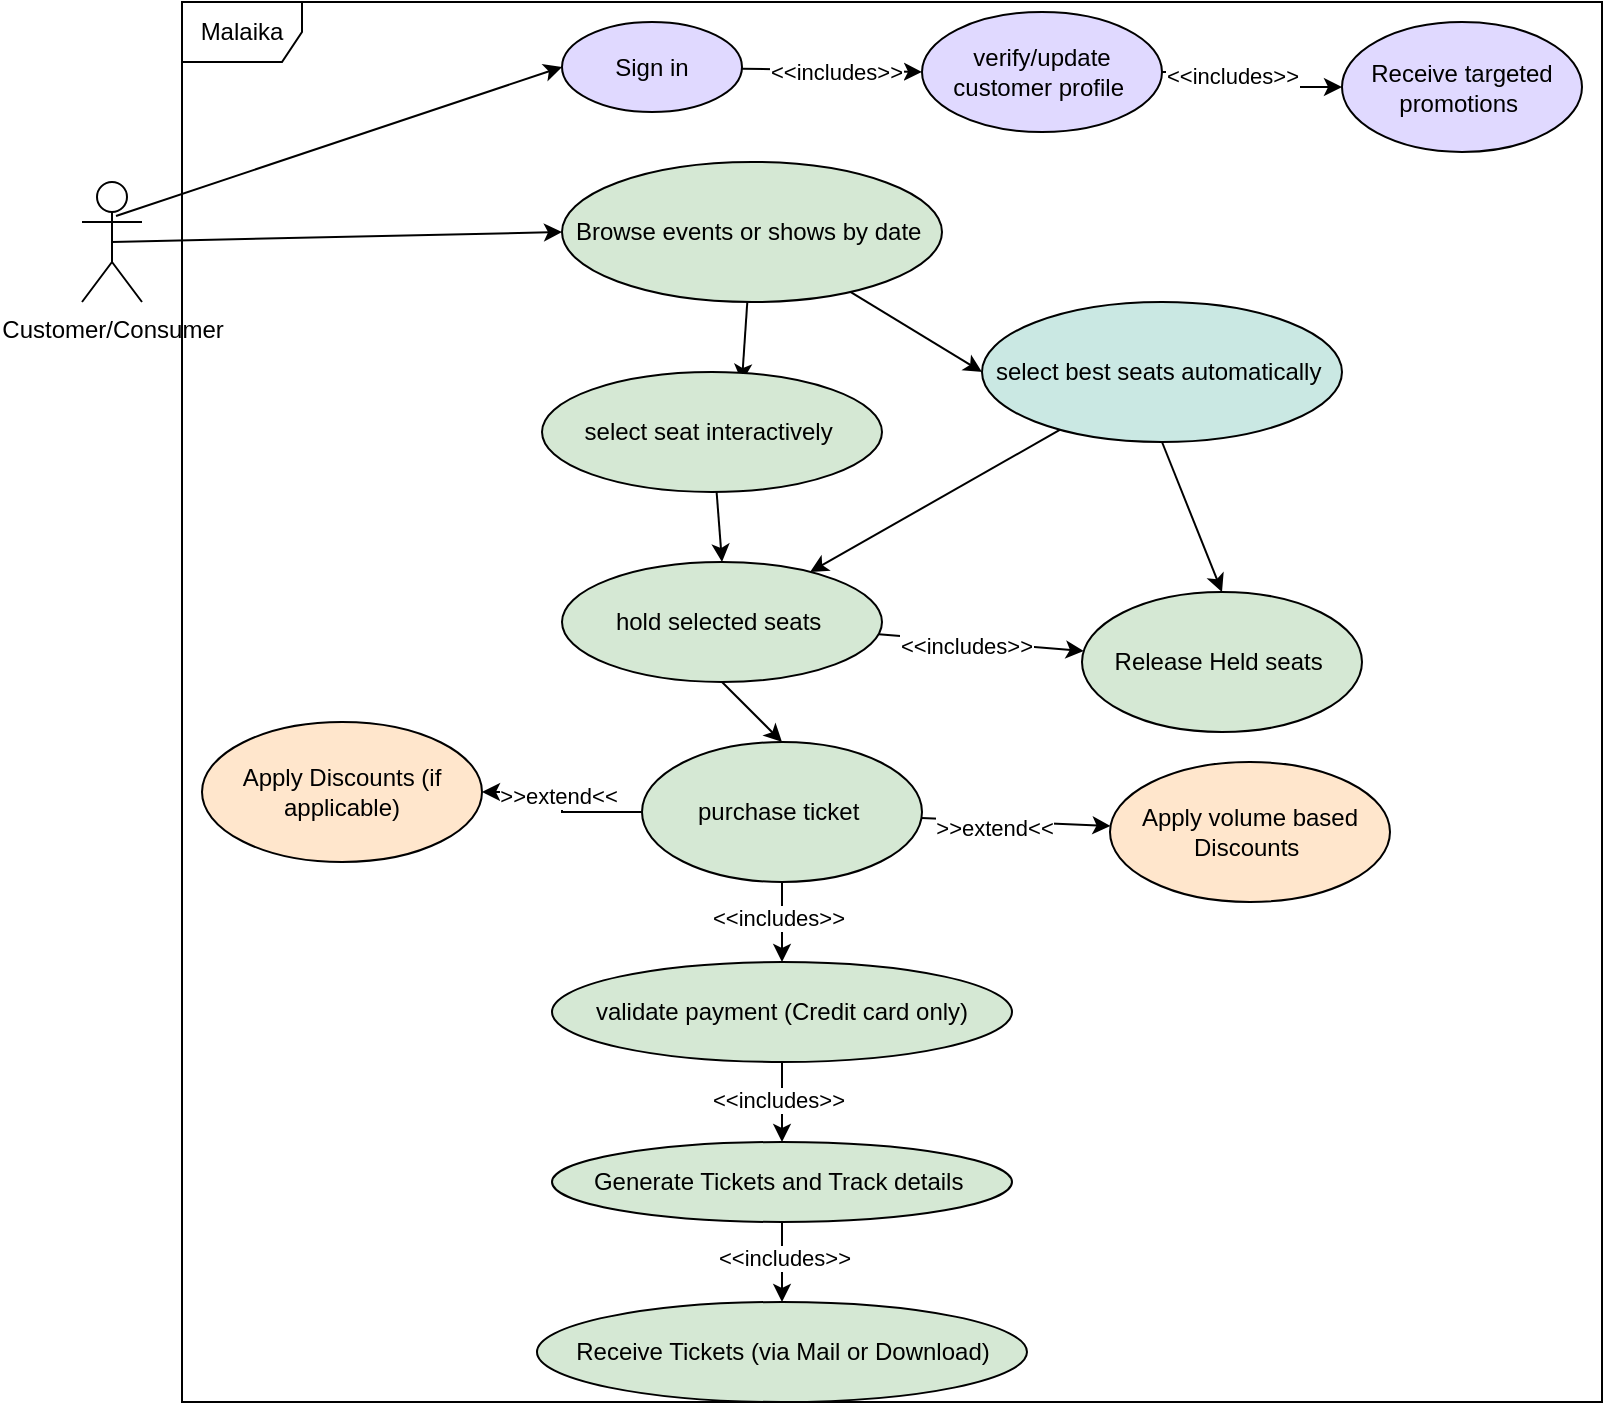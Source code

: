 <mxfile version="25.0.3">
  <diagram name="Page-1" id="IiXypLGl0gGC1Jl7eM3L">
    <mxGraphModel dx="2261" dy="746" grid="1" gridSize="10" guides="1" tooltips="1" connect="1" arrows="1" fold="1" page="1" pageScale="1" pageWidth="827" pageHeight="1169" math="0" shadow="0">
      <root>
        <mxCell id="0" />
        <mxCell id="1" parent="0" />
        <mxCell id="N9gOAcbP-C_hygWr5ws--16" style="rounded=0;orthogonalLoop=1;jettySize=auto;html=1;exitX=0.567;exitY=0.283;exitDx=0;exitDy=0;exitPerimeter=0;entryX=0;entryY=0.5;entryDx=0;entryDy=0;" edge="1" parent="1" source="N9gOAcbP-C_hygWr5ws--71" target="N9gOAcbP-C_hygWr5ws--6">
          <mxGeometry relative="1" as="geometry">
            <mxPoint x="-25" y="210" as="sourcePoint" />
          </mxGeometry>
        </mxCell>
        <mxCell id="N9gOAcbP-C_hygWr5ws--19" value="" style="rounded=0;orthogonalLoop=1;jettySize=auto;html=1;entryX=0;entryY=0.5;entryDx=0;entryDy=0;exitX=0.5;exitY=0.5;exitDx=0;exitDy=0;exitPerimeter=0;" edge="1" parent="1" source="N9gOAcbP-C_hygWr5ws--71" target="N9gOAcbP-C_hygWr5ws--12">
          <mxGeometry relative="1" as="geometry">
            <mxPoint x="-10" y="218.684" as="sourcePoint" />
            <mxPoint x="95" y="290" as="targetPoint" />
          </mxGeometry>
        </mxCell>
        <mxCell id="N9gOAcbP-C_hygWr5ws--50" style="rounded=0;orthogonalLoop=1;jettySize=auto;html=1;entryX=0;entryY=0.5;entryDx=0;entryDy=0;" edge="1" parent="1" source="N9gOAcbP-C_hygWr5ws--6" target="N9gOAcbP-C_hygWr5ws--8">
          <mxGeometry relative="1" as="geometry" />
        </mxCell>
        <mxCell id="N9gOAcbP-C_hygWr5ws--54" value="&amp;lt;&amp;lt;includes&amp;gt;&amp;gt;" style="edgeLabel;html=1;align=center;verticalAlign=middle;resizable=0;points=[];" vertex="1" connectable="0" parent="N9gOAcbP-C_hygWr5ws--50">
          <mxGeometry x="0.034" y="-1" relative="1" as="geometry">
            <mxPoint as="offset" />
          </mxGeometry>
        </mxCell>
        <mxCell id="N9gOAcbP-C_hygWr5ws--6" value="Sign in" style="ellipse;whiteSpace=wrap;html=1;fillColor=#E0D9FF;" vertex="1" parent="1">
          <mxGeometry x="70" y="160" width="90" height="45" as="geometry" />
        </mxCell>
        <mxCell id="N9gOAcbP-C_hygWr5ws--9" style="edgeStyle=orthogonalEdgeStyle;rounded=0;orthogonalLoop=1;jettySize=auto;html=1;entryX=0;entryY=0.5;entryDx=0;entryDy=0;" edge="1" parent="1" source="N9gOAcbP-C_hygWr5ws--8" target="N9gOAcbP-C_hygWr5ws--10">
          <mxGeometry relative="1" as="geometry">
            <mxPoint x="530" y="182.5" as="targetPoint" />
          </mxGeometry>
        </mxCell>
        <mxCell id="N9gOAcbP-C_hygWr5ws--55" value="&amp;lt;&amp;lt;includes&amp;gt;&amp;gt;" style="edgeLabel;html=1;align=center;verticalAlign=middle;resizable=0;points=[];" vertex="1" connectable="0" parent="N9gOAcbP-C_hygWr5ws--9">
          <mxGeometry x="-0.281" y="-1" relative="1" as="geometry">
            <mxPoint y="1" as="offset" />
          </mxGeometry>
        </mxCell>
        <mxCell id="N9gOAcbP-C_hygWr5ws--8" value="verify/update customer profile&amp;nbsp;" style="ellipse;whiteSpace=wrap;html=1;fillColor=#E0D9FF;" vertex="1" parent="1">
          <mxGeometry x="250" y="155" width="120" height="60" as="geometry" />
        </mxCell>
        <mxCell id="N9gOAcbP-C_hygWr5ws--10" value="Receive targeted promotions&amp;nbsp;" style="ellipse;whiteSpace=wrap;html=1;fillColor=#E0D9FF;" vertex="1" parent="1">
          <mxGeometry x="460" y="160" width="120" height="65" as="geometry" />
        </mxCell>
        <mxCell id="N9gOAcbP-C_hygWr5ws--20" style="rounded=0;orthogonalLoop=1;jettySize=auto;html=1;entryX=0.588;entryY=0.083;entryDx=0;entryDy=0;entryPerimeter=0;" edge="1" parent="1" source="N9gOAcbP-C_hygWr5ws--12" target="N9gOAcbP-C_hygWr5ws--22">
          <mxGeometry relative="1" as="geometry">
            <mxPoint x="235" y="370" as="targetPoint" />
          </mxGeometry>
        </mxCell>
        <mxCell id="N9gOAcbP-C_hygWr5ws--49" style="rounded=0;orthogonalLoop=1;jettySize=auto;html=1;entryX=0;entryY=0.5;entryDx=0;entryDy=0;" edge="1" parent="1" source="N9gOAcbP-C_hygWr5ws--12" target="N9gOAcbP-C_hygWr5ws--24">
          <mxGeometry relative="1" as="geometry" />
        </mxCell>
        <mxCell id="N9gOAcbP-C_hygWr5ws--12" value="Browse events or shows by date&amp;nbsp;" style="ellipse;whiteSpace=wrap;html=1;fillColor=#D5E8D4;" vertex="1" parent="1">
          <mxGeometry x="70" y="230" width="190" height="70" as="geometry" />
        </mxCell>
        <mxCell id="N9gOAcbP-C_hygWr5ws--31" style="rounded=0;orthogonalLoop=1;jettySize=auto;html=1;entryX=0.5;entryY=0;entryDx=0;entryDy=0;" edge="1" parent="1" source="N9gOAcbP-C_hygWr5ws--22" target="N9gOAcbP-C_hygWr5ws--30">
          <mxGeometry relative="1" as="geometry" />
        </mxCell>
        <mxCell id="N9gOAcbP-C_hygWr5ws--22" value="select seat interactively&amp;nbsp;" style="ellipse;whiteSpace=wrap;html=1;fillColor=#D5E8D4;" vertex="1" parent="1">
          <mxGeometry x="60" y="335" width="170" height="60" as="geometry" />
        </mxCell>
        <mxCell id="N9gOAcbP-C_hygWr5ws--48" style="rounded=0;orthogonalLoop=1;jettySize=auto;html=1;" edge="1" parent="1" source="N9gOAcbP-C_hygWr5ws--24" target="N9gOAcbP-C_hygWr5ws--30">
          <mxGeometry relative="1" as="geometry">
            <mxPoint x="370" y="470" as="targetPoint" />
          </mxGeometry>
        </mxCell>
        <mxCell id="N9gOAcbP-C_hygWr5ws--53" style="rounded=0;orthogonalLoop=1;jettySize=auto;html=1;exitX=0.5;exitY=1;exitDx=0;exitDy=0;entryX=0.5;entryY=0;entryDx=0;entryDy=0;" edge="1" parent="1" source="N9gOAcbP-C_hygWr5ws--24" target="N9gOAcbP-C_hygWr5ws--44">
          <mxGeometry relative="1" as="geometry" />
        </mxCell>
        <mxCell id="N9gOAcbP-C_hygWr5ws--24" value="select best seats automatically&amp;nbsp;" style="ellipse;whiteSpace=wrap;html=1;fillColor=#CAE8E3;" vertex="1" parent="1">
          <mxGeometry x="280" y="300" width="180" height="70" as="geometry" />
        </mxCell>
        <mxCell id="N9gOAcbP-C_hygWr5ws--35" style="rounded=0;orthogonalLoop=1;jettySize=auto;html=1;exitX=0.5;exitY=1;exitDx=0;exitDy=0;entryX=0.5;entryY=0;entryDx=0;entryDy=0;" edge="1" parent="1" source="N9gOAcbP-C_hygWr5ws--30" target="N9gOAcbP-C_hygWr5ws--32">
          <mxGeometry relative="1" as="geometry">
            <mxPoint x="190" y="600" as="targetPoint" />
          </mxGeometry>
        </mxCell>
        <mxCell id="N9gOAcbP-C_hygWr5ws--45" value="" style="rounded=0;orthogonalLoop=1;jettySize=auto;html=1;" edge="1" parent="1" source="N9gOAcbP-C_hygWr5ws--30" target="N9gOAcbP-C_hygWr5ws--44">
          <mxGeometry relative="1" as="geometry" />
        </mxCell>
        <mxCell id="N9gOAcbP-C_hygWr5ws--56" value="&amp;lt;&amp;lt;includes&amp;gt;&amp;gt;" style="edgeLabel;html=1;align=center;verticalAlign=middle;resizable=0;points=[];" vertex="1" connectable="0" parent="N9gOAcbP-C_hygWr5ws--45">
          <mxGeometry x="-0.147" y="-2" relative="1" as="geometry">
            <mxPoint as="offset" />
          </mxGeometry>
        </mxCell>
        <mxCell id="N9gOAcbP-C_hygWr5ws--30" value="hold selected seats&amp;nbsp;" style="ellipse;whiteSpace=wrap;html=1;fillColor=#D5E8D4;" vertex="1" parent="1">
          <mxGeometry x="70" y="430" width="160" height="60" as="geometry" />
        </mxCell>
        <mxCell id="N9gOAcbP-C_hygWr5ws--34" value="" style="edgeStyle=orthogonalEdgeStyle;rounded=0;orthogonalLoop=1;jettySize=auto;html=1;" edge="1" parent="1" source="N9gOAcbP-C_hygWr5ws--32" target="N9gOAcbP-C_hygWr5ws--33">
          <mxGeometry relative="1" as="geometry" />
        </mxCell>
        <mxCell id="N9gOAcbP-C_hygWr5ws--59" value="&amp;lt;&amp;lt;includes&amp;gt;&amp;gt;" style="edgeLabel;html=1;align=center;verticalAlign=middle;resizable=0;points=[];" vertex="1" connectable="0" parent="N9gOAcbP-C_hygWr5ws--34">
          <mxGeometry x="-0.125" y="-2" relative="1" as="geometry">
            <mxPoint as="offset" />
          </mxGeometry>
        </mxCell>
        <mxCell id="N9gOAcbP-C_hygWr5ws--41" value="" style="edgeStyle=orthogonalEdgeStyle;rounded=0;orthogonalLoop=1;jettySize=auto;html=1;" edge="1" parent="1" source="N9gOAcbP-C_hygWr5ws--32" target="N9gOAcbP-C_hygWr5ws--40">
          <mxGeometry relative="1" as="geometry" />
        </mxCell>
        <mxCell id="N9gOAcbP-C_hygWr5ws--58" value="&amp;gt;&amp;gt;extend&amp;lt;&amp;lt;" style="edgeLabel;html=1;align=center;verticalAlign=middle;resizable=0;points=[];" vertex="1" connectable="0" parent="N9gOAcbP-C_hygWr5ws--41">
          <mxGeometry x="0.08" y="2" relative="1" as="geometry">
            <mxPoint as="offset" />
          </mxGeometry>
        </mxCell>
        <mxCell id="N9gOAcbP-C_hygWr5ws--43" value="" style="rounded=0;orthogonalLoop=1;jettySize=auto;html=1;" edge="1" parent="1" source="N9gOAcbP-C_hygWr5ws--32" target="N9gOAcbP-C_hygWr5ws--42">
          <mxGeometry relative="1" as="geometry" />
        </mxCell>
        <mxCell id="N9gOAcbP-C_hygWr5ws--57" value="&amp;gt;&amp;gt;extend&amp;lt;&amp;lt;" style="edgeLabel;html=1;align=center;verticalAlign=middle;resizable=0;points=[];" vertex="1" connectable="0" parent="N9gOAcbP-C_hygWr5ws--43">
          <mxGeometry x="-0.231" y="-3" relative="1" as="geometry">
            <mxPoint as="offset" />
          </mxGeometry>
        </mxCell>
        <mxCell id="N9gOAcbP-C_hygWr5ws--32" value="purchase ticket&amp;nbsp;" style="ellipse;whiteSpace=wrap;html=1;fillColor=#D5E8D4;" vertex="1" parent="1">
          <mxGeometry x="110" y="520" width="140" height="70" as="geometry" />
        </mxCell>
        <mxCell id="N9gOAcbP-C_hygWr5ws--37" value="" style="edgeStyle=orthogonalEdgeStyle;rounded=0;orthogonalLoop=1;jettySize=auto;html=1;" edge="1" parent="1" source="N9gOAcbP-C_hygWr5ws--33" target="N9gOAcbP-C_hygWr5ws--36">
          <mxGeometry relative="1" as="geometry" />
        </mxCell>
        <mxCell id="N9gOAcbP-C_hygWr5ws--60" value="&amp;lt;&amp;lt;includes&amp;gt;&amp;gt;" style="edgeLabel;html=1;align=center;verticalAlign=middle;resizable=0;points=[];" vertex="1" connectable="0" parent="N9gOAcbP-C_hygWr5ws--37">
          <mxGeometry x="-0.067" y="-2" relative="1" as="geometry">
            <mxPoint as="offset" />
          </mxGeometry>
        </mxCell>
        <mxCell id="N9gOAcbP-C_hygWr5ws--33" value="validate payment (Credit card only)" style="ellipse;whiteSpace=wrap;html=1;fillColor=#D5E8D4;" vertex="1" parent="1">
          <mxGeometry x="65" y="630" width="230" height="50" as="geometry" />
        </mxCell>
        <mxCell id="N9gOAcbP-C_hygWr5ws--39" value="" style="edgeStyle=orthogonalEdgeStyle;rounded=0;orthogonalLoop=1;jettySize=auto;html=1;" edge="1" parent="1" source="N9gOAcbP-C_hygWr5ws--36" target="N9gOAcbP-C_hygWr5ws--38">
          <mxGeometry relative="1" as="geometry" />
        </mxCell>
        <mxCell id="N9gOAcbP-C_hygWr5ws--61" value="&amp;lt;&amp;lt;includes&amp;gt;&amp;gt;" style="edgeLabel;html=1;align=center;verticalAlign=middle;resizable=0;points=[];" vertex="1" connectable="0" parent="N9gOAcbP-C_hygWr5ws--39">
          <mxGeometry x="-0.133" y="1" relative="1" as="geometry">
            <mxPoint as="offset" />
          </mxGeometry>
        </mxCell>
        <mxCell id="N9gOAcbP-C_hygWr5ws--36" value="Generate Tickets and Track details&amp;nbsp;" style="ellipse;whiteSpace=wrap;html=1;fillColor=#D5E8D4;" vertex="1" parent="1">
          <mxGeometry x="65" y="720" width="230" height="40" as="geometry" />
        </mxCell>
        <mxCell id="N9gOAcbP-C_hygWr5ws--38" value="Receive Tickets (via Mail or Download)" style="ellipse;whiteSpace=wrap;html=1;fillColor=#D5E8D4;" vertex="1" parent="1">
          <mxGeometry x="57.5" y="800" width="245" height="50" as="geometry" />
        </mxCell>
        <mxCell id="N9gOAcbP-C_hygWr5ws--40" value="Apply Discounts (if applicable)" style="ellipse;whiteSpace=wrap;html=1;fillColor=#FFE6CC;" vertex="1" parent="1">
          <mxGeometry x="-110" y="510" width="140" height="70" as="geometry" />
        </mxCell>
        <mxCell id="N9gOAcbP-C_hygWr5ws--42" value="Apply volume based Discounts&amp;nbsp;" style="ellipse;whiteSpace=wrap;html=1;fillColor=#FFE6CC;" vertex="1" parent="1">
          <mxGeometry x="344" y="530" width="140" height="70" as="geometry" />
        </mxCell>
        <mxCell id="N9gOAcbP-C_hygWr5ws--44" value="Release Held seats&amp;nbsp;" style="ellipse;whiteSpace=wrap;html=1;fillColor=#D5E8D4;" vertex="1" parent="1">
          <mxGeometry x="330" y="445" width="140" height="70" as="geometry" />
        </mxCell>
        <mxCell id="N9gOAcbP-C_hygWr5ws--71" value="Customer/Consumer" style="shape=umlActor;verticalLabelPosition=bottom;verticalAlign=top;html=1;" vertex="1" parent="1">
          <mxGeometry x="-170" y="240" width="30" height="60" as="geometry" />
        </mxCell>
        <mxCell id="N9gOAcbP-C_hygWr5ws--72" value="Malaika" style="shape=umlFrame;whiteSpace=wrap;html=1;pointerEvents=0;" vertex="1" parent="1">
          <mxGeometry x="-120" y="150" width="710" height="700" as="geometry" />
        </mxCell>
      </root>
    </mxGraphModel>
  </diagram>
</mxfile>
